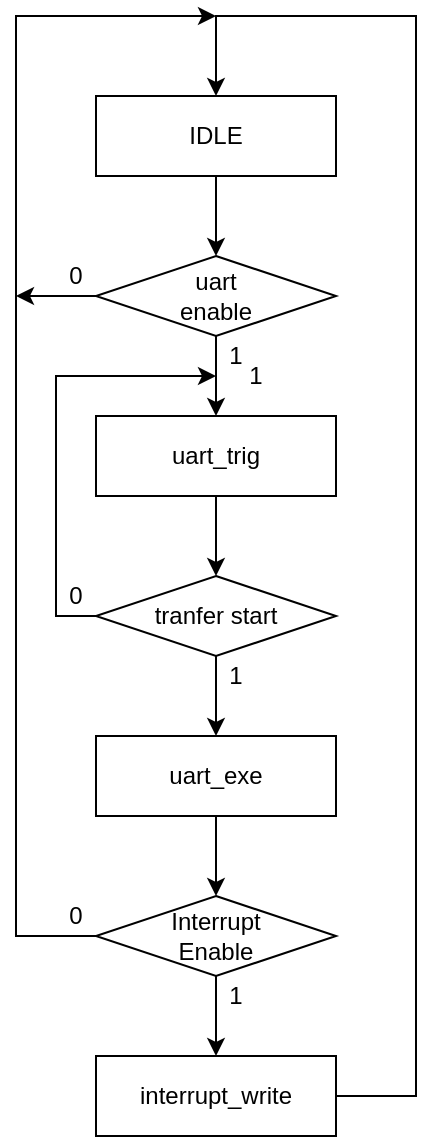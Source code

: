 <mxfile version="24.7.17" pages="2">
  <diagram name="第 1 页" id="g6XzWFwklPrxWe_cIUzv">
    <mxGraphModel dx="1621" dy="1159" grid="1" gridSize="10" guides="1" tooltips="1" connect="1" arrows="1" fold="1" page="0" pageScale="1" pageWidth="827" pageHeight="1169" math="0" shadow="0">
      <root>
        <mxCell id="0" />
        <mxCell id="1" parent="0" />
        <mxCell id="2dYMfLZ3kAs2adzHnIS8-9" style="edgeStyle=orthogonalEdgeStyle;rounded=0;orthogonalLoop=1;jettySize=auto;html=1;entryX=0.5;entryY=0;entryDx=0;entryDy=0;" parent="1" source="2dYMfLZ3kAs2adzHnIS8-1" target="2dYMfLZ3kAs2adzHnIS8-6" edge="1">
          <mxGeometry relative="1" as="geometry" />
        </mxCell>
        <mxCell id="2dYMfLZ3kAs2adzHnIS8-1" value="IDLE" style="rounded=0;whiteSpace=wrap;html=1;" parent="1" vertex="1">
          <mxGeometry x="-40" y="-80" width="120" height="40" as="geometry" />
        </mxCell>
        <mxCell id="2dYMfLZ3kAs2adzHnIS8-10" style="edgeStyle=orthogonalEdgeStyle;rounded=0;orthogonalLoop=1;jettySize=auto;html=1;entryX=0.5;entryY=0;entryDx=0;entryDy=0;" parent="1" source="2dYMfLZ3kAs2adzHnIS8-2" target="2dYMfLZ3kAs2adzHnIS8-17" edge="1">
          <mxGeometry relative="1" as="geometry" />
        </mxCell>
        <mxCell id="2dYMfLZ3kAs2adzHnIS8-2" value="uart_trig" style="rounded=0;whiteSpace=wrap;html=1;" parent="1" vertex="1">
          <mxGeometry x="-40" y="80" width="120" height="40" as="geometry" />
        </mxCell>
        <mxCell id="2dYMfLZ3kAs2adzHnIS8-11" style="edgeStyle=orthogonalEdgeStyle;rounded=0;orthogonalLoop=1;jettySize=auto;html=1;entryX=0.5;entryY=0;entryDx=0;entryDy=0;" parent="1" source="2dYMfLZ3kAs2adzHnIS8-3" target="2dYMfLZ3kAs2adzHnIS8-5" edge="1">
          <mxGeometry relative="1" as="geometry" />
        </mxCell>
        <mxCell id="2dYMfLZ3kAs2adzHnIS8-3" value="uart_exe&lt;span style=&quot;color: rgba(0, 0, 0, 0); font-family: monospace; font-size: 0px; text-align: start; text-wrap: nowrap;&quot;&gt;%3CmxGraphModel%3E%3Croot%3E%3CmxCell%20id%3D%220%22%2F%3E%3CmxCell%20id%3D%221%22%20parent%3D%220%22%2F%3E%3CmxCell%20id%3D%222%22%20value%3D%22uart_trig%22%20style%3D%22rounded%3D0%3BwhiteSpace%3Dwrap%3Bhtml%3D1%3B%22%20vertex%3D%221%22%20parent%3D%221%22%3E%3CmxGeometry%20x%3D%22-40%22%20width%3D%22120%22%20height%3D%2240%22%20as%3D%22geometry%22%2F%3E%3C%2FmxCell%3E%3C%2Froot%3E%3C%2FmxGraphModel%3E&lt;/span&gt;" style="rounded=0;whiteSpace=wrap;html=1;" parent="1" vertex="1">
          <mxGeometry x="-40" y="240" width="120" height="40" as="geometry" />
        </mxCell>
        <mxCell id="2dYMfLZ3kAs2adzHnIS8-4" value="interrupt_write" style="rounded=0;whiteSpace=wrap;html=1;" parent="1" vertex="1">
          <mxGeometry x="-40" y="400" width="120" height="40" as="geometry" />
        </mxCell>
        <mxCell id="2dYMfLZ3kAs2adzHnIS8-12" style="edgeStyle=orthogonalEdgeStyle;rounded=0;orthogonalLoop=1;jettySize=auto;html=1;entryX=0.5;entryY=0;entryDx=0;entryDy=0;" parent="1" source="2dYMfLZ3kAs2adzHnIS8-5" target="2dYMfLZ3kAs2adzHnIS8-4" edge="1">
          <mxGeometry relative="1" as="geometry" />
        </mxCell>
        <mxCell id="2dYMfLZ3kAs2adzHnIS8-5" value="Interrupt&lt;div&gt;Enable&lt;/div&gt;" style="rhombus;whiteSpace=wrap;html=1;" parent="1" vertex="1">
          <mxGeometry x="-40" y="320" width="120" height="40" as="geometry" />
        </mxCell>
        <mxCell id="2dYMfLZ3kAs2adzHnIS8-8" style="edgeStyle=orthogonalEdgeStyle;rounded=0;orthogonalLoop=1;jettySize=auto;html=1;entryX=0.5;entryY=0;entryDx=0;entryDy=0;" parent="1" source="2dYMfLZ3kAs2adzHnIS8-6" target="2dYMfLZ3kAs2adzHnIS8-2" edge="1">
          <mxGeometry relative="1" as="geometry" />
        </mxCell>
        <mxCell id="2dYMfLZ3kAs2adzHnIS8-6" value="uart&lt;div&gt;enable&lt;/div&gt;" style="rhombus;whiteSpace=wrap;html=1;" parent="1" vertex="1">
          <mxGeometry x="-40" width="120" height="40" as="geometry" />
        </mxCell>
        <mxCell id="2dYMfLZ3kAs2adzHnIS8-14" value="" style="endArrow=classic;html=1;rounded=0;exitX=1;exitY=0.5;exitDx=0;exitDy=0;entryX=0.5;entryY=0;entryDx=0;entryDy=0;" parent="1" source="2dYMfLZ3kAs2adzHnIS8-4" target="2dYMfLZ3kAs2adzHnIS8-1" edge="1">
          <mxGeometry width="50" height="50" relative="1" as="geometry">
            <mxPoint x="110" y="300" as="sourcePoint" />
            <mxPoint x="160" y="250" as="targetPoint" />
            <Array as="points">
              <mxPoint x="120" y="420" />
              <mxPoint x="120" y="-120" />
              <mxPoint x="20" y="-120" />
            </Array>
          </mxGeometry>
        </mxCell>
        <mxCell id="2dYMfLZ3kAs2adzHnIS8-15" value="" style="endArrow=classic;html=1;rounded=0;exitX=0;exitY=0.5;exitDx=0;exitDy=0;" parent="1" source="2dYMfLZ3kAs2adzHnIS8-5" edge="1">
          <mxGeometry width="50" height="50" relative="1" as="geometry">
            <mxPoint x="-130" y="250" as="sourcePoint" />
            <mxPoint x="20" y="-120" as="targetPoint" />
            <Array as="points">
              <mxPoint x="-80" y="340" />
              <mxPoint x="-80" y="-120" />
            </Array>
          </mxGeometry>
        </mxCell>
        <mxCell id="2dYMfLZ3kAs2adzHnIS8-16" value="" style="endArrow=classic;html=1;rounded=0;exitX=0;exitY=0.5;exitDx=0;exitDy=0;" parent="1" source="2dYMfLZ3kAs2adzHnIS8-6" edge="1">
          <mxGeometry width="50" height="50" relative="1" as="geometry">
            <mxPoint x="-210" y="80" as="sourcePoint" />
            <mxPoint x="-80" y="20" as="targetPoint" />
          </mxGeometry>
        </mxCell>
        <mxCell id="2dYMfLZ3kAs2adzHnIS8-19" style="edgeStyle=orthogonalEdgeStyle;rounded=0;orthogonalLoop=1;jettySize=auto;html=1;exitX=0.5;exitY=1;exitDx=0;exitDy=0;entryX=0.5;entryY=0;entryDx=0;entryDy=0;" parent="1" source="2dYMfLZ3kAs2adzHnIS8-17" target="2dYMfLZ3kAs2adzHnIS8-3" edge="1">
          <mxGeometry relative="1" as="geometry" />
        </mxCell>
        <mxCell id="2dYMfLZ3kAs2adzHnIS8-17" value="tranfer start" style="rhombus;whiteSpace=wrap;html=1;" parent="1" vertex="1">
          <mxGeometry x="-40" y="160" width="120" height="40" as="geometry" />
        </mxCell>
        <mxCell id="2dYMfLZ3kAs2adzHnIS8-18" value="" style="endArrow=classic;html=1;rounded=0;exitX=0;exitY=0.5;exitDx=0;exitDy=0;" parent="1" source="2dYMfLZ3kAs2adzHnIS8-17" edge="1">
          <mxGeometry width="50" height="50" relative="1" as="geometry">
            <mxPoint x="-70" y="110" as="sourcePoint" />
            <mxPoint x="20" y="60" as="targetPoint" />
            <Array as="points">
              <mxPoint x="-60" y="180" />
              <mxPoint x="-60" y="60" />
            </Array>
          </mxGeometry>
        </mxCell>
        <mxCell id="2dYMfLZ3kAs2adzHnIS8-21" value="0" style="text;html=1;align=center;verticalAlign=middle;whiteSpace=wrap;rounded=0;" parent="1" vertex="1">
          <mxGeometry x="-60" y="160" width="20" height="20" as="geometry" />
        </mxCell>
        <mxCell id="2dYMfLZ3kAs2adzHnIS8-23" value="1" style="text;html=1;align=center;verticalAlign=middle;whiteSpace=wrap;rounded=0;" parent="1" vertex="1">
          <mxGeometry x="20" y="200" width="20" height="20" as="geometry" />
        </mxCell>
        <mxCell id="2dYMfLZ3kAs2adzHnIS8-24" value="1" style="text;html=1;align=center;verticalAlign=middle;whiteSpace=wrap;rounded=0;" parent="1" vertex="1">
          <mxGeometry x="20" y="360" width="20" height="20" as="geometry" />
        </mxCell>
        <mxCell id="2dYMfLZ3kAs2adzHnIS8-25" value="1" style="text;html=1;align=center;verticalAlign=middle;whiteSpace=wrap;rounded=0;" parent="1" vertex="1">
          <mxGeometry x="20" y="40" width="20" height="20" as="geometry" />
        </mxCell>
        <mxCell id="2dYMfLZ3kAs2adzHnIS8-26" value="0" style="text;html=1;align=center;verticalAlign=middle;whiteSpace=wrap;rounded=0;" parent="1" vertex="1">
          <mxGeometry x="-60" width="20" height="20" as="geometry" />
        </mxCell>
        <mxCell id="2dYMfLZ3kAs2adzHnIS8-27" value="0" style="text;html=1;align=center;verticalAlign=middle;whiteSpace=wrap;rounded=0;" parent="1" vertex="1">
          <mxGeometry x="-60" y="320" width="20" height="20" as="geometry" />
        </mxCell>
        <mxCell id="2dYMfLZ3kAs2adzHnIS8-40" value="1" style="text;html=1;align=center;verticalAlign=middle;whiteSpace=wrap;rounded=0;" parent="1" vertex="1">
          <mxGeometry x="30" y="50" width="20" height="20" as="geometry" />
        </mxCell>
      </root>
    </mxGraphModel>
  </diagram>
  <diagram id="ZxYoxiJjGsulgWN9n86t" name="第 2 页">
    <mxGraphModel dx="1163" dy="1123" grid="1" gridSize="10" guides="1" tooltips="1" connect="1" arrows="1" fold="1" page="0" pageScale="1" pageWidth="827" pageHeight="1169" math="0" shadow="0">
      <root>
        <mxCell id="0" />
        <mxCell id="1" parent="0" />
        <mxCell id="gqWM6ZxJxSTwI-8c8_PA-1" style="edgeStyle=orthogonalEdgeStyle;rounded=0;orthogonalLoop=1;jettySize=auto;html=1;entryX=0.5;entryY=0;entryDx=0;entryDy=0;" edge="1" parent="1" source="gqWM6ZxJxSTwI-8c8_PA-2" target="gqWM6ZxJxSTwI-8c8_PA-4">
          <mxGeometry relative="1" as="geometry" />
        </mxCell>
        <mxCell id="gqWM6ZxJxSTwI-8c8_PA-2" value="Transfer IDLE" style="rounded=0;whiteSpace=wrap;html=1;" vertex="1" parent="1">
          <mxGeometry x="240" y="-20" width="120" height="40" as="geometry" />
        </mxCell>
        <mxCell id="gqWM6ZxJxSTwI-8c8_PA-3" style="edgeStyle=orthogonalEdgeStyle;rounded=0;orthogonalLoop=1;jettySize=auto;html=1;" edge="1" parent="1" source="gqWM6ZxJxSTwI-8c8_PA-4" target="gqWM6ZxJxSTwI-8c8_PA-6">
          <mxGeometry relative="1" as="geometry" />
        </mxCell>
        <mxCell id="gqWM6ZxJxSTwI-8c8_PA-4" value="send req" style="rhombus;whiteSpace=wrap;html=1;" vertex="1" parent="1">
          <mxGeometry x="240" y="60" width="120" height="40" as="geometry" />
        </mxCell>
        <mxCell id="gqWM6ZxJxSTwI-8c8_PA-5" style="edgeStyle=orthogonalEdgeStyle;rounded=0;orthogonalLoop=1;jettySize=auto;html=1;entryX=0.5;entryY=0;entryDx=0;entryDy=0;" edge="1" parent="1" source="gqWM6ZxJxSTwI-8c8_PA-6" target="gqWM6ZxJxSTwI-8c8_PA-8">
          <mxGeometry relative="1" as="geometry" />
        </mxCell>
        <mxCell id="gqWM6ZxJxSTwI-8c8_PA-6" value="Transfer IDLE" style="rounded=0;whiteSpace=wrap;html=1;" vertex="1" parent="1">
          <mxGeometry x="240" y="140" width="120" height="40" as="geometry" />
        </mxCell>
        <mxCell id="gqWM6ZxJxSTwI-8c8_PA-7" style="edgeStyle=orthogonalEdgeStyle;rounded=0;orthogonalLoop=1;jettySize=auto;html=1;entryX=0.5;entryY=0;entryDx=0;entryDy=0;" edge="1" parent="1" source="gqWM6ZxJxSTwI-8c8_PA-8" target="gqWM6ZxJxSTwI-8c8_PA-9">
          <mxGeometry relative="1" as="geometry" />
        </mxCell>
        <mxCell id="gqWM6ZxJxSTwI-8c8_PA-8" value="Transfer IDLE" style="rounded=0;whiteSpace=wrap;html=1;" vertex="1" parent="1">
          <mxGeometry x="240" y="220" width="120" height="40" as="geometry" />
        </mxCell>
        <mxCell id="gqWM6ZxJxSTwI-8c8_PA-9" value="Transfer IDLE" style="rounded=0;whiteSpace=wrap;html=1;" vertex="1" parent="1">
          <mxGeometry x="240" y="300" width="120" height="40" as="geometry" />
        </mxCell>
        <mxCell id="gqWM6ZxJxSTwI-8c8_PA-10" value="" style="endArrow=classic;html=1;rounded=0;exitX=0;exitY=0.5;exitDx=0;exitDy=0;" edge="1" parent="1">
          <mxGeometry width="50" height="50" relative="1" as="geometry">
            <mxPoint x="240" y="80" as="sourcePoint" />
            <mxPoint x="300" y="-60" as="targetPoint" />
            <Array as="points">
              <mxPoint x="220" y="80" />
              <mxPoint x="220" y="-60" />
            </Array>
          </mxGeometry>
        </mxCell>
        <mxCell id="gqWM6ZxJxSTwI-8c8_PA-11" value="" style="endArrow=classic;html=1;rounded=0;exitX=0.5;exitY=1;exitDx=0;exitDy=0;entryX=0.5;entryY=0;entryDx=0;entryDy=0;" edge="1" parent="1" source="gqWM6ZxJxSTwI-8c8_PA-9" target="gqWM6ZxJxSTwI-8c8_PA-2">
          <mxGeometry width="50" height="50" relative="1" as="geometry">
            <mxPoint x="350" y="400" as="sourcePoint" />
            <mxPoint x="400" y="350" as="targetPoint" />
            <Array as="points">
              <mxPoint x="300" y="360" />
              <mxPoint x="380" y="360" />
              <mxPoint x="380" y="-60" />
              <mxPoint x="300" y="-60" />
            </Array>
          </mxGeometry>
        </mxCell>
      </root>
    </mxGraphModel>
  </diagram>
</mxfile>
